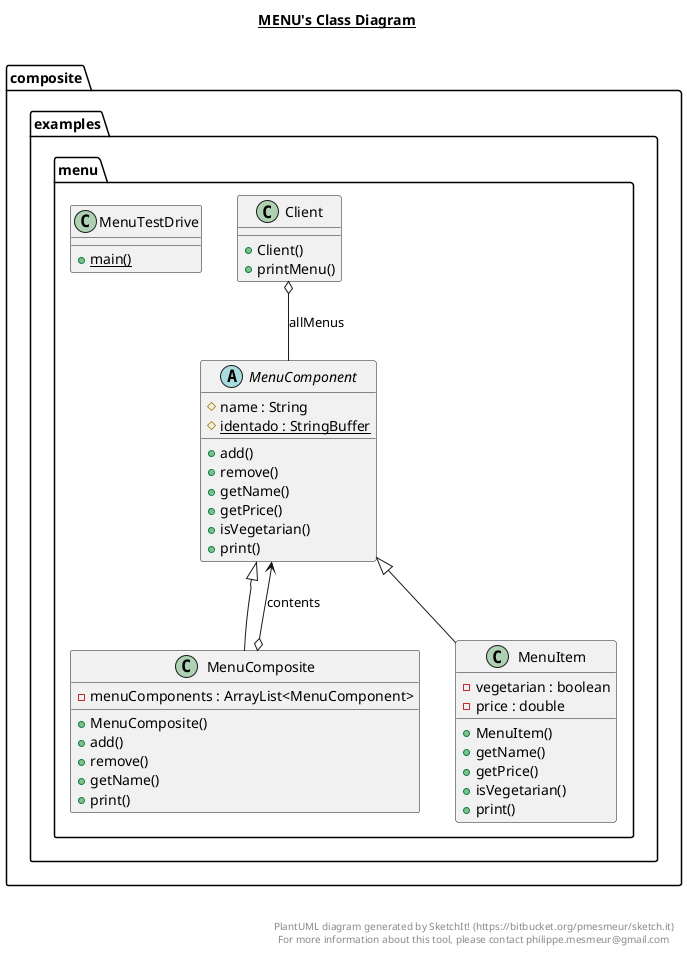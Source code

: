 @startuml

title __MENU's Class Diagram__\n

  package composite.examples.menu {
    class Client {
        + Client()
        + printMenu()
    }
  }
  

  package composite.examples.menu {
    abstract class MenuComponent {
        # name : String
        {static} # identado : StringBuffer
        + add()
        + remove()
        + getName()
        + getPrice()
        + isVegetarian()
        + print()
    }
  }
  

  package composite.examples.menu {
    class MenuComposite {
        - menuComponents : ArrayList<MenuComponent>
        + MenuComposite()
        + add()
        + remove()
        + getName()
        + print()
    }
  }
  

  package composite.examples.menu {
    class MenuItem {
        - vegetarian : boolean
        - price : double
        + MenuItem()
        + getName()
        + getPrice()
        + isVegetarian()
        + print()
    }
  }
  

  package composite.examples.menu {
    class MenuTestDrive {
        {static} + main()
    }
  }
  

  Client o-- MenuComponent : allMenus
  MenuComposite -up-|> MenuComponent
  MenuComposite o-up-> MenuComponent : contents

  MenuItem -up-|> MenuComponent


right footer


PlantUML diagram generated by SketchIt! (https://bitbucket.org/pmesmeur/sketch.it)
For more information about this tool, please contact philippe.mesmeur@gmail.com
endfooter

@enduml
